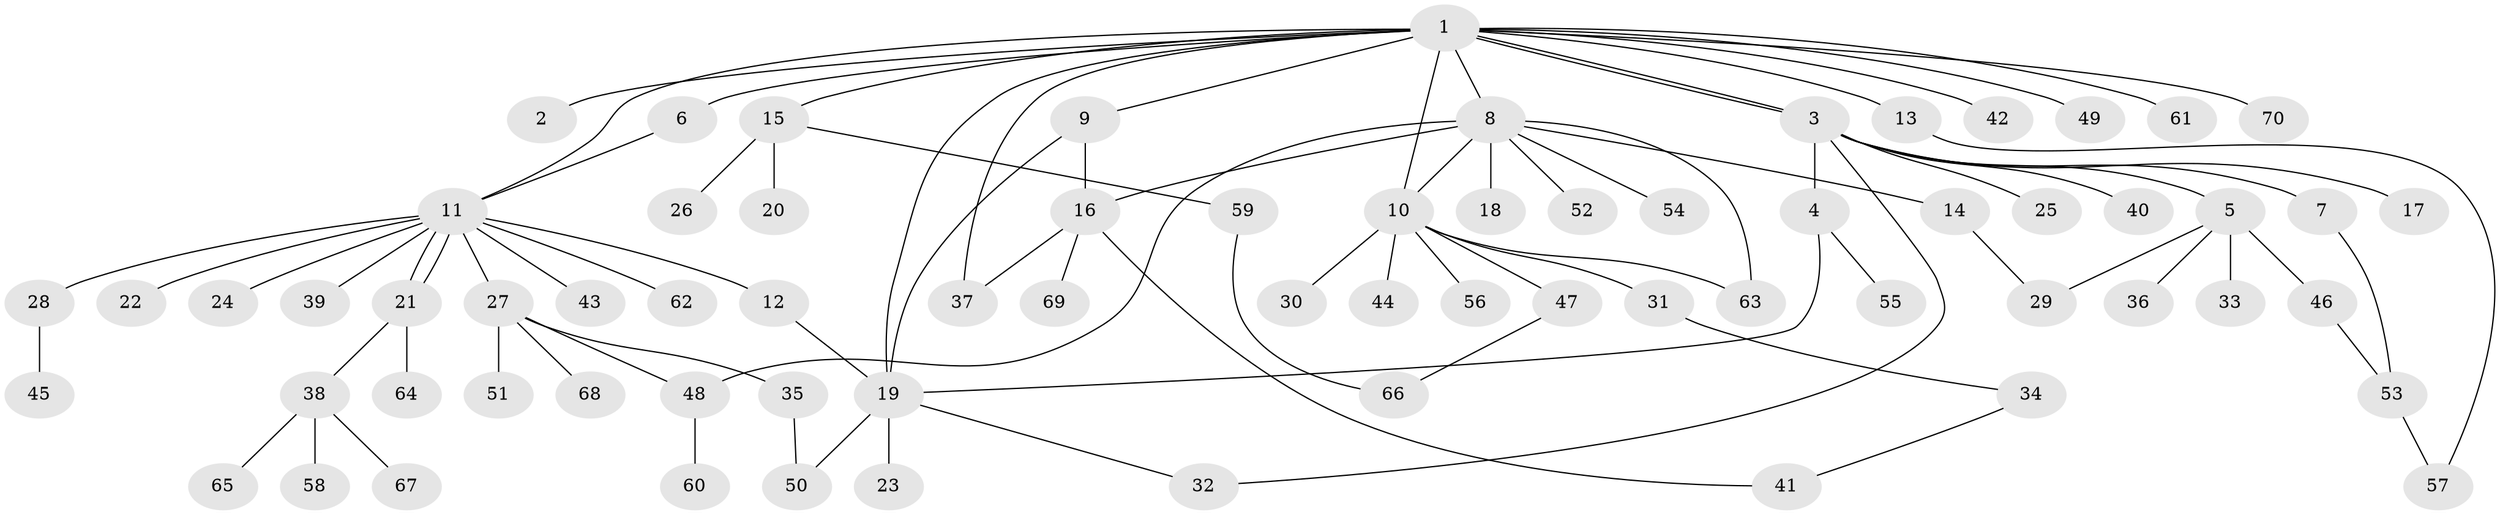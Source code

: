 // Generated by graph-tools (version 1.1) at 2025/35/03/09/25 02:35:26]
// undirected, 70 vertices, 87 edges
graph export_dot {
graph [start="1"]
  node [color=gray90,style=filled];
  1;
  2;
  3;
  4;
  5;
  6;
  7;
  8;
  9;
  10;
  11;
  12;
  13;
  14;
  15;
  16;
  17;
  18;
  19;
  20;
  21;
  22;
  23;
  24;
  25;
  26;
  27;
  28;
  29;
  30;
  31;
  32;
  33;
  34;
  35;
  36;
  37;
  38;
  39;
  40;
  41;
  42;
  43;
  44;
  45;
  46;
  47;
  48;
  49;
  50;
  51;
  52;
  53;
  54;
  55;
  56;
  57;
  58;
  59;
  60;
  61;
  62;
  63;
  64;
  65;
  66;
  67;
  68;
  69;
  70;
  1 -- 2;
  1 -- 3;
  1 -- 3;
  1 -- 6;
  1 -- 8;
  1 -- 9;
  1 -- 10;
  1 -- 11;
  1 -- 13;
  1 -- 15;
  1 -- 19;
  1 -- 37;
  1 -- 42;
  1 -- 49;
  1 -- 61;
  1 -- 70;
  3 -- 4;
  3 -- 5;
  3 -- 7;
  3 -- 17;
  3 -- 25;
  3 -- 32;
  3 -- 40;
  4 -- 19;
  4 -- 55;
  5 -- 29;
  5 -- 33;
  5 -- 36;
  5 -- 46;
  6 -- 11;
  7 -- 53;
  8 -- 10;
  8 -- 14;
  8 -- 16;
  8 -- 18;
  8 -- 48;
  8 -- 52;
  8 -- 54;
  8 -- 63;
  9 -- 16;
  9 -- 19;
  10 -- 30;
  10 -- 31;
  10 -- 44;
  10 -- 47;
  10 -- 56;
  10 -- 63;
  11 -- 12;
  11 -- 21;
  11 -- 21;
  11 -- 22;
  11 -- 24;
  11 -- 27;
  11 -- 28;
  11 -- 39;
  11 -- 43;
  11 -- 62;
  12 -- 19;
  13 -- 57;
  14 -- 29;
  15 -- 20;
  15 -- 26;
  15 -- 59;
  16 -- 37;
  16 -- 41;
  16 -- 69;
  19 -- 23;
  19 -- 32;
  19 -- 50;
  21 -- 38;
  21 -- 64;
  27 -- 35;
  27 -- 48;
  27 -- 51;
  27 -- 68;
  28 -- 45;
  31 -- 34;
  34 -- 41;
  35 -- 50;
  38 -- 58;
  38 -- 65;
  38 -- 67;
  46 -- 53;
  47 -- 66;
  48 -- 60;
  53 -- 57;
  59 -- 66;
}
